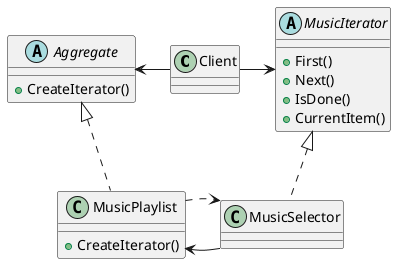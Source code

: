 @startuml

class Client

abstract Aggregate {
    + CreateIterator()
}


abstract MusicIterator {
    + First()
    + Next()
    + IsDone()
    + CurrentItem()
}

class MusicPlaylist implements Aggregate {
    + CreateIterator()
}

class MusicSelector implements MusicIterator {

}

Client -left-> Aggregate
Client -right-> MusicIterator
MusicSelector -left-> MusicPlaylist
MusicPlaylist .right.> MusicSelector

@enduml